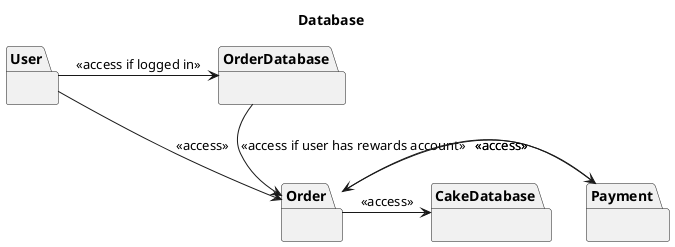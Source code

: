@startuml package
title Database
package CakeDatabase{}
package OrderDatabase{}
package Order{}
package Payment{}
package User{}


OrderDatabase --> Order: << access if user has rewards account>>
Order -> Payment: <<access>>
Order -> CakeDatabase: <<access>>
Payment -> Order: <<access>>
User -> Order: <<access>>
User -> OrderDatabase: <<access if logged in>>
@enduml